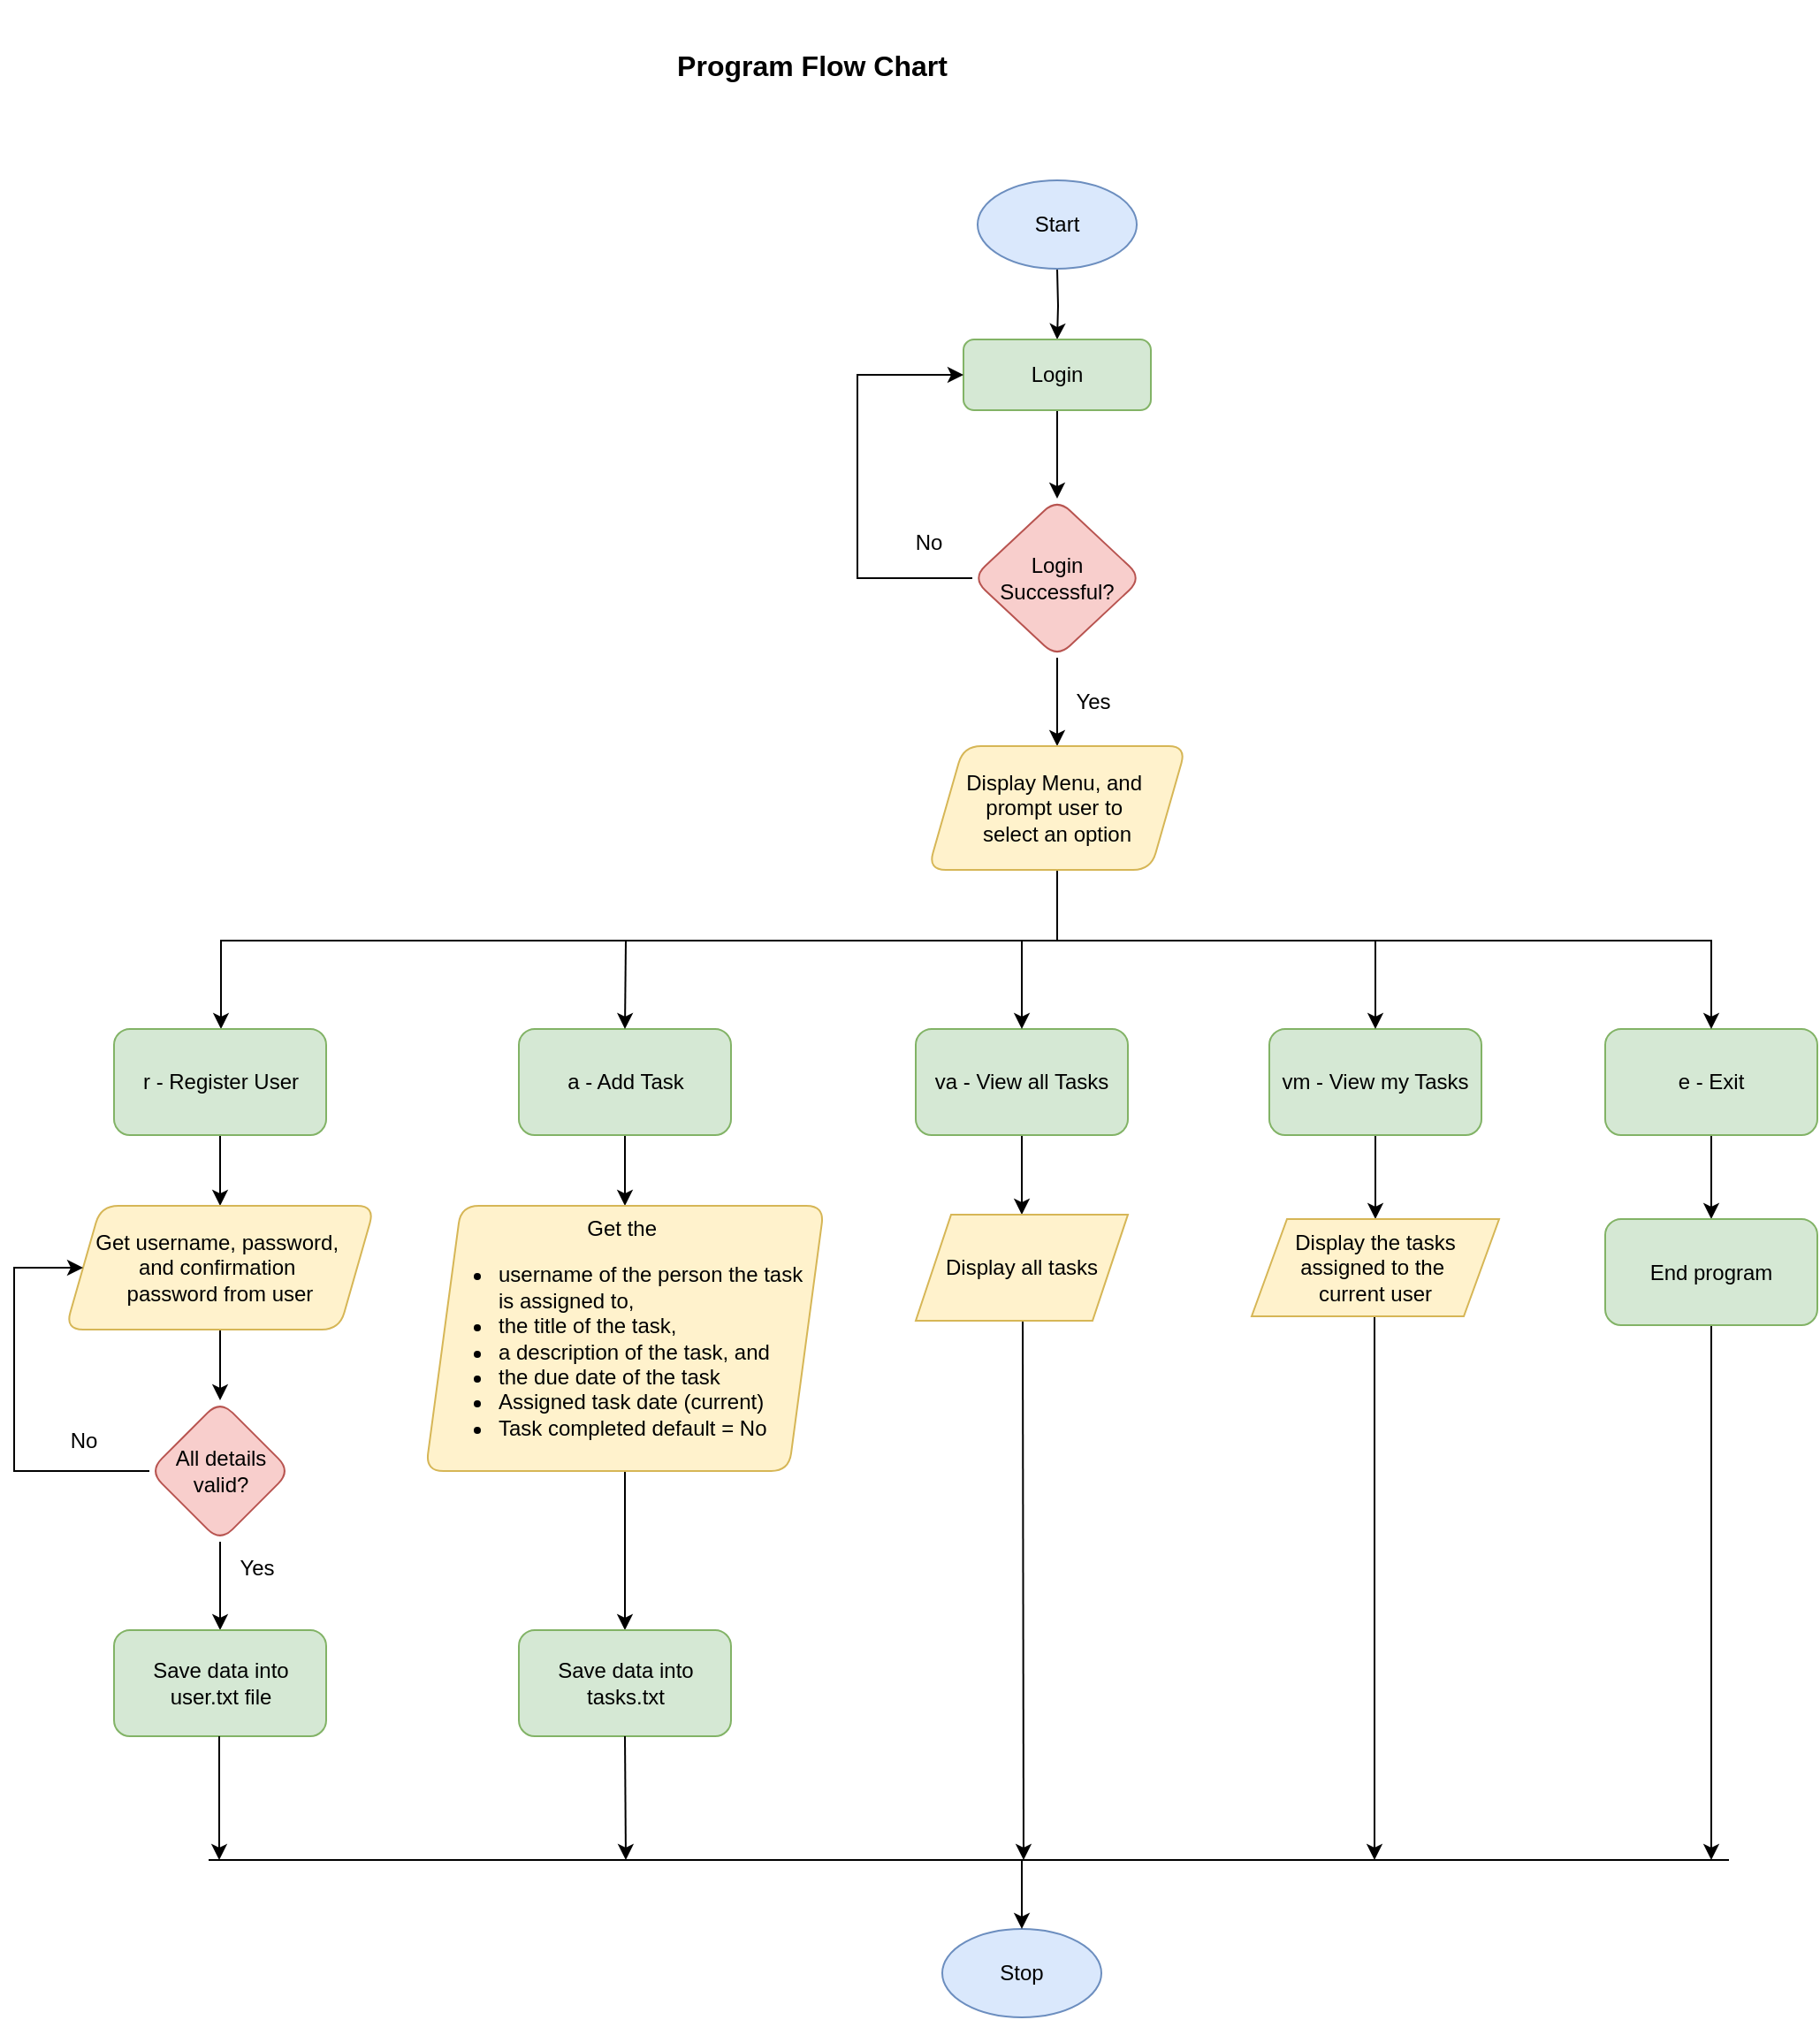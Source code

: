 <mxfile version="24.2.5" type="device">
  <diagram name="Page-1" id="MyYufLwZ9V1vk5FTATLx">
    <mxGraphModel dx="1290" dy="522" grid="1" gridSize="10" guides="1" tooltips="1" connect="1" arrows="1" fold="1" page="1" pageScale="1" pageWidth="827" pageHeight="1169" math="0" shadow="0">
      <root>
        <mxCell id="0" />
        <mxCell id="1" parent="0" />
        <mxCell id="xANKb2tSlBoGjCdF7jR6-1" value="&lt;h1&gt;&lt;b&gt;&lt;font style=&quot;font-size: 16px;&quot;&gt;Program Flow Chart&lt;/font&gt;&lt;/b&gt;&lt;/h1&gt;" style="text;html=1;align=center;verticalAlign=middle;resizable=0;points=[];autosize=1;strokeColor=none;fillColor=none;" vertex="1" parent="1">
          <mxGeometry x="380.5" y="28" width="180" height="70" as="geometry" />
        </mxCell>
        <mxCell id="xANKb2tSlBoGjCdF7jR6-4" value="" style="edgeStyle=orthogonalEdgeStyle;rounded=0;orthogonalLoop=1;jettySize=auto;html=1;" edge="1" parent="1" target="xANKb2tSlBoGjCdF7jR6-3">
          <mxGeometry relative="1" as="geometry">
            <mxPoint x="610" y="180" as="sourcePoint" />
          </mxGeometry>
        </mxCell>
        <mxCell id="xANKb2tSlBoGjCdF7jR6-2" value="Start" style="ellipse;whiteSpace=wrap;html=1;fillColor=#dae8fc;strokeColor=#6c8ebf;" vertex="1" parent="1">
          <mxGeometry x="565" y="130" width="90" height="50" as="geometry" />
        </mxCell>
        <mxCell id="xANKb2tSlBoGjCdF7jR6-6" value="" style="edgeStyle=orthogonalEdgeStyle;rounded=0;orthogonalLoop=1;jettySize=auto;html=1;" edge="1" parent="1" source="xANKb2tSlBoGjCdF7jR6-3" target="xANKb2tSlBoGjCdF7jR6-5">
          <mxGeometry relative="1" as="geometry" />
        </mxCell>
        <mxCell id="xANKb2tSlBoGjCdF7jR6-3" value="Login" style="rounded=1;whiteSpace=wrap;html=1;fillColor=#d5e8d4;strokeColor=#82b366;" vertex="1" parent="1">
          <mxGeometry x="557" y="220" width="106" height="40" as="geometry" />
        </mxCell>
        <mxCell id="xANKb2tSlBoGjCdF7jR6-8" value="" style="edgeStyle=orthogonalEdgeStyle;rounded=0;orthogonalLoop=1;jettySize=auto;html=1;entryX=0;entryY=0.5;entryDx=0;entryDy=0;" edge="1" parent="1" source="xANKb2tSlBoGjCdF7jR6-5" target="xANKb2tSlBoGjCdF7jR6-3">
          <mxGeometry relative="1" as="geometry">
            <mxPoint x="496" y="210" as="targetPoint" />
            <Array as="points">
              <mxPoint x="497" y="355" />
              <mxPoint x="497" y="240" />
            </Array>
          </mxGeometry>
        </mxCell>
        <mxCell id="xANKb2tSlBoGjCdF7jR6-11" value="" style="edgeStyle=orthogonalEdgeStyle;rounded=0;orthogonalLoop=1;jettySize=auto;html=1;" edge="1" parent="1" source="xANKb2tSlBoGjCdF7jR6-5" target="xANKb2tSlBoGjCdF7jR6-10">
          <mxGeometry relative="1" as="geometry" />
        </mxCell>
        <mxCell id="xANKb2tSlBoGjCdF7jR6-5" value="Login Successful?" style="rhombus;whiteSpace=wrap;html=1;rounded=1;fillColor=#f8cecc;strokeColor=#b85450;" vertex="1" parent="1">
          <mxGeometry x="562" y="310" width="96" height="90" as="geometry" />
        </mxCell>
        <mxCell id="xANKb2tSlBoGjCdF7jR6-9" value="No" style="text;html=1;align=center;verticalAlign=middle;resizable=0;points=[];autosize=1;strokeColor=none;fillColor=none;" vertex="1" parent="1">
          <mxGeometry x="517" y="320" width="40" height="30" as="geometry" />
        </mxCell>
        <mxCell id="xANKb2tSlBoGjCdF7jR6-14" value="" style="edgeStyle=orthogonalEdgeStyle;rounded=0;orthogonalLoop=1;jettySize=auto;html=1;exitX=0.5;exitY=1;exitDx=0;exitDy=0;" edge="1" parent="1" source="xANKb2tSlBoGjCdF7jR6-10" target="xANKb2tSlBoGjCdF7jR6-13">
          <mxGeometry relative="1" as="geometry">
            <Array as="points">
              <mxPoint x="610" y="560" />
              <mxPoint x="137" y="560" />
            </Array>
          </mxGeometry>
        </mxCell>
        <mxCell id="xANKb2tSlBoGjCdF7jR6-10" value="Display Menu, and&amp;nbsp;&lt;div&gt;prompt user to&amp;nbsp;&lt;/div&gt;&lt;div&gt;select an option&lt;/div&gt;" style="shape=parallelogram;perimeter=parallelogramPerimeter;whiteSpace=wrap;html=1;fixedSize=1;rounded=1;fillColor=#fff2cc;strokeColor=#d6b656;" vertex="1" parent="1">
          <mxGeometry x="537" y="450" width="146" height="70" as="geometry" />
        </mxCell>
        <mxCell id="xANKb2tSlBoGjCdF7jR6-12" value="Yes" style="text;html=1;align=center;verticalAlign=middle;resizable=0;points=[];autosize=1;strokeColor=none;fillColor=none;" vertex="1" parent="1">
          <mxGeometry x="610" y="410" width="40" height="30" as="geometry" />
        </mxCell>
        <mxCell id="xANKb2tSlBoGjCdF7jR6-16" value="" style="edgeStyle=orthogonalEdgeStyle;rounded=0;orthogonalLoop=1;jettySize=auto;html=1;" edge="1" parent="1" source="xANKb2tSlBoGjCdF7jR6-13" target="xANKb2tSlBoGjCdF7jR6-15">
          <mxGeometry relative="1" as="geometry" />
        </mxCell>
        <mxCell id="xANKb2tSlBoGjCdF7jR6-13" value="r - Register User" style="whiteSpace=wrap;html=1;rounded=1;fillColor=#d5e8d4;strokeColor=#82b366;" vertex="1" parent="1">
          <mxGeometry x="76.5" y="610" width="120" height="60" as="geometry" />
        </mxCell>
        <mxCell id="xANKb2tSlBoGjCdF7jR6-18" value="" style="edgeStyle=orthogonalEdgeStyle;rounded=0;orthogonalLoop=1;jettySize=auto;html=1;" edge="1" parent="1" source="xANKb2tSlBoGjCdF7jR6-15" target="xANKb2tSlBoGjCdF7jR6-17">
          <mxGeometry relative="1" as="geometry" />
        </mxCell>
        <mxCell id="xANKb2tSlBoGjCdF7jR6-15" value="Get username, password,&amp;nbsp;&lt;div&gt;and confirmation&amp;nbsp;&lt;div&gt;password from user&lt;/div&gt;&lt;/div&gt;" style="shape=parallelogram;perimeter=parallelogramPerimeter;whiteSpace=wrap;html=1;fixedSize=1;rounded=1;fillColor=#fff2cc;strokeColor=#d6b656;" vertex="1" parent="1">
          <mxGeometry x="49" y="710" width="175" height="70" as="geometry" />
        </mxCell>
        <mxCell id="xANKb2tSlBoGjCdF7jR6-20" value="" style="edgeStyle=orthogonalEdgeStyle;rounded=0;orthogonalLoop=1;jettySize=auto;html=1;" edge="1" parent="1" source="xANKb2tSlBoGjCdF7jR6-17" target="xANKb2tSlBoGjCdF7jR6-19">
          <mxGeometry relative="1" as="geometry" />
        </mxCell>
        <mxCell id="xANKb2tSlBoGjCdF7jR6-23" value="" style="edgeStyle=orthogonalEdgeStyle;rounded=0;orthogonalLoop=1;jettySize=auto;html=1;entryX=0;entryY=0.5;entryDx=0;entryDy=0;" edge="1" parent="1" source="xANKb2tSlBoGjCdF7jR6-17" target="xANKb2tSlBoGjCdF7jR6-15">
          <mxGeometry relative="1" as="geometry">
            <mxPoint x="19" y="730" as="targetPoint" />
            <Array as="points">
              <mxPoint x="20" y="860" />
              <mxPoint x="20" y="745" />
            </Array>
          </mxGeometry>
        </mxCell>
        <mxCell id="xANKb2tSlBoGjCdF7jR6-17" value="All details valid?" style="rhombus;whiteSpace=wrap;html=1;rounded=1;fillColor=#f8cecc;strokeColor=#b85450;" vertex="1" parent="1">
          <mxGeometry x="96.5" y="820" width="80" height="80" as="geometry" />
        </mxCell>
        <mxCell id="xANKb2tSlBoGjCdF7jR6-19" value="Save data into user.txt file" style="whiteSpace=wrap;html=1;rounded=1;fillColor=#d5e8d4;strokeColor=#82b366;" vertex="1" parent="1">
          <mxGeometry x="76.5" y="950" width="120" height="60" as="geometry" />
        </mxCell>
        <mxCell id="xANKb2tSlBoGjCdF7jR6-21" value="Yes" style="text;html=1;align=center;verticalAlign=middle;resizable=0;points=[];autosize=1;strokeColor=none;fillColor=none;" vertex="1" parent="1">
          <mxGeometry x="136.5" y="900" width="40" height="30" as="geometry" />
        </mxCell>
        <mxCell id="xANKb2tSlBoGjCdF7jR6-24" value="No" style="text;html=1;align=center;verticalAlign=middle;resizable=0;points=[];autosize=1;strokeColor=none;fillColor=none;" vertex="1" parent="1">
          <mxGeometry x="39" y="828" width="40" height="30" as="geometry" />
        </mxCell>
        <mxCell id="xANKb2tSlBoGjCdF7jR6-28" value="" style="edgeStyle=orthogonalEdgeStyle;rounded=0;orthogonalLoop=1;jettySize=auto;html=1;" edge="1" parent="1" source="xANKb2tSlBoGjCdF7jR6-25" target="xANKb2tSlBoGjCdF7jR6-27">
          <mxGeometry relative="1" as="geometry" />
        </mxCell>
        <mxCell id="xANKb2tSlBoGjCdF7jR6-25" value="a - Add Task" style="whiteSpace=wrap;html=1;rounded=1;fillColor=#d5e8d4;strokeColor=#82b366;" vertex="1" parent="1">
          <mxGeometry x="305.5" y="610" width="120" height="60" as="geometry" />
        </mxCell>
        <mxCell id="xANKb2tSlBoGjCdF7jR6-26" value="" style="endArrow=classic;html=1;rounded=0;entryX=0.5;entryY=0;entryDx=0;entryDy=0;" edge="1" parent="1" target="xANKb2tSlBoGjCdF7jR6-25">
          <mxGeometry width="50" height="50" relative="1" as="geometry">
            <mxPoint x="366" y="560" as="sourcePoint" />
            <mxPoint x="440" y="650" as="targetPoint" />
          </mxGeometry>
        </mxCell>
        <mxCell id="xANKb2tSlBoGjCdF7jR6-30" value="" style="edgeStyle=orthogonalEdgeStyle;rounded=0;orthogonalLoop=1;jettySize=auto;html=1;" edge="1" parent="1" source="xANKb2tSlBoGjCdF7jR6-27" target="xANKb2tSlBoGjCdF7jR6-29">
          <mxGeometry relative="1" as="geometry" />
        </mxCell>
        <mxCell id="xANKb2tSlBoGjCdF7jR6-27" value="&lt;div&gt;Get the&amp;nbsp;&lt;/div&gt;&lt;div&gt;&lt;ul&gt;&lt;li style=&quot;text-align: left;&quot;&gt;username of the person the task is assigned to,&amp;nbsp;&lt;/li&gt;&lt;li style=&quot;text-align: left;&quot;&gt;the title of&amp;nbsp;&lt;span style=&quot;background-color: initial;&quot;&gt;the task,&amp;nbsp;&lt;/span&gt;&lt;/li&gt;&lt;li style=&quot;text-align: left;&quot;&gt;&lt;span style=&quot;background-color: initial;&quot;&gt;a description of the task, and&lt;/span&gt;&lt;/li&gt;&lt;li style=&quot;text-align: left;&quot;&gt;the due date of the task&lt;/li&gt;&lt;li style=&quot;text-align: left;&quot;&gt;Assigned task date (current)&lt;/li&gt;&lt;li style=&quot;text-align: left;&quot;&gt;Task completed default = No&lt;/li&gt;&lt;/ul&gt;&lt;/div&gt;" style="shape=parallelogram;perimeter=parallelogramPerimeter;whiteSpace=wrap;html=1;fixedSize=1;rounded=1;align=center;fillColor=#fff2cc;strokeColor=#d6b656;" vertex="1" parent="1">
          <mxGeometry x="252.81" y="710" width="225.37" height="150" as="geometry" />
        </mxCell>
        <mxCell id="xANKb2tSlBoGjCdF7jR6-29" value="Save data into tasks.txt" style="whiteSpace=wrap;html=1;rounded=1;fillColor=#d5e8d4;strokeColor=#82b366;" vertex="1" parent="1">
          <mxGeometry x="305.505" y="950" width="120" height="60" as="geometry" />
        </mxCell>
        <mxCell id="xANKb2tSlBoGjCdF7jR6-56" value="" style="edgeStyle=orthogonalEdgeStyle;rounded=0;orthogonalLoop=1;jettySize=auto;html=1;" edge="1" parent="1" source="xANKb2tSlBoGjCdF7jR6-31" target="xANKb2tSlBoGjCdF7jR6-55">
          <mxGeometry relative="1" as="geometry" />
        </mxCell>
        <mxCell id="xANKb2tSlBoGjCdF7jR6-31" value="va - View all Tasks" style="whiteSpace=wrap;html=1;rounded=1;fillColor=#d5e8d4;strokeColor=#82b366;" vertex="1" parent="1">
          <mxGeometry x="530" y="610" width="120" height="60" as="geometry" />
        </mxCell>
        <mxCell id="xANKb2tSlBoGjCdF7jR6-32" value="" style="endArrow=classic;html=1;rounded=0;entryX=0.5;entryY=0;entryDx=0;entryDy=0;" edge="1" parent="1" target="xANKb2tSlBoGjCdF7jR6-31">
          <mxGeometry width="50" height="50" relative="1" as="geometry">
            <mxPoint x="470" y="560" as="sourcePoint" />
            <mxPoint x="580" y="550" as="targetPoint" />
            <Array as="points">
              <mxPoint x="590" y="560" />
            </Array>
          </mxGeometry>
        </mxCell>
        <mxCell id="xANKb2tSlBoGjCdF7jR6-37" value="" style="edgeStyle=orthogonalEdgeStyle;rounded=0;orthogonalLoop=1;jettySize=auto;html=1;entryX=0.5;entryY=0;entryDx=0;entryDy=0;" edge="1" parent="1" source="xANKb2tSlBoGjCdF7jR6-35" target="xANKb2tSlBoGjCdF7jR6-58">
          <mxGeometry relative="1" as="geometry">
            <mxPoint x="790" y="710" as="targetPoint" />
          </mxGeometry>
        </mxCell>
        <mxCell id="xANKb2tSlBoGjCdF7jR6-35" value="vm - View my Tasks" style="whiteSpace=wrap;html=1;rounded=1;fillColor=#d5e8d4;strokeColor=#82b366;" vertex="1" parent="1">
          <mxGeometry x="730" y="610" width="120" height="60" as="geometry" />
        </mxCell>
        <mxCell id="xANKb2tSlBoGjCdF7jR6-38" value="" style="endArrow=classic;html=1;rounded=0;entryX=0.5;entryY=0;entryDx=0;entryDy=0;" edge="1" parent="1" target="xANKb2tSlBoGjCdF7jR6-35">
          <mxGeometry width="50" height="50" relative="1" as="geometry">
            <mxPoint x="590" y="560" as="sourcePoint" />
            <mxPoint x="740" y="535" as="targetPoint" />
            <Array as="points">
              <mxPoint x="790" y="560" />
            </Array>
          </mxGeometry>
        </mxCell>
        <mxCell id="xANKb2tSlBoGjCdF7jR6-42" value="Stop" style="ellipse;whiteSpace=wrap;html=1;fillColor=#dae8fc;strokeColor=#6c8ebf;" vertex="1" parent="1">
          <mxGeometry x="545" y="1119" width="90" height="50" as="geometry" />
        </mxCell>
        <mxCell id="xANKb2tSlBoGjCdF7jR6-43" value="" style="endArrow=none;html=1;rounded=0;" edge="1" parent="1">
          <mxGeometry width="50" height="50" relative="1" as="geometry">
            <mxPoint x="130" y="1080" as="sourcePoint" />
            <mxPoint x="990" y="1080" as="targetPoint" />
          </mxGeometry>
        </mxCell>
        <mxCell id="xANKb2tSlBoGjCdF7jR6-44" value="" style="endArrow=classic;html=1;rounded=0;entryX=0.5;entryY=0;entryDx=0;entryDy=0;" edge="1" parent="1" target="xANKb2tSlBoGjCdF7jR6-42">
          <mxGeometry width="50" height="50" relative="1" as="geometry">
            <mxPoint x="590" y="1080" as="sourcePoint" />
            <mxPoint x="440" y="1110" as="targetPoint" />
          </mxGeometry>
        </mxCell>
        <mxCell id="xANKb2tSlBoGjCdF7jR6-47" value="" style="endArrow=classic;html=1;rounded=0;exitX=0.5;exitY=1;exitDx=0;exitDy=0;" edge="1" parent="1" source="xANKb2tSlBoGjCdF7jR6-29">
          <mxGeometry width="50" height="50" relative="1" as="geometry">
            <mxPoint x="390" y="1160" as="sourcePoint" />
            <mxPoint x="366" y="1080" as="targetPoint" />
          </mxGeometry>
        </mxCell>
        <mxCell id="xANKb2tSlBoGjCdF7jR6-50" value="" style="endArrow=classic;html=1;rounded=0;" edge="1" parent="1">
          <mxGeometry width="50" height="50" relative="1" as="geometry">
            <mxPoint x="136" y="1010" as="sourcePoint" />
            <mxPoint x="136" y="1080" as="targetPoint" />
          </mxGeometry>
        </mxCell>
        <mxCell id="xANKb2tSlBoGjCdF7jR6-51" value="" style="endArrow=classic;html=1;rounded=0;exitX=0.5;exitY=1;exitDx=0;exitDy=0;" edge="1" parent="1">
          <mxGeometry width="50" height="50" relative="1" as="geometry">
            <mxPoint x="590.5" y="770" as="sourcePoint" />
            <mxPoint x="591" y="1080" as="targetPoint" />
          </mxGeometry>
        </mxCell>
        <mxCell id="xANKb2tSlBoGjCdF7jR6-52" value="" style="endArrow=classic;html=1;rounded=0;exitX=0.5;exitY=1;exitDx=0;exitDy=0;" edge="1" parent="1">
          <mxGeometry width="50" height="50" relative="1" as="geometry">
            <mxPoint x="789.5" y="770" as="sourcePoint" />
            <mxPoint x="789.5" y="1080" as="targetPoint" />
          </mxGeometry>
        </mxCell>
        <mxCell id="xANKb2tSlBoGjCdF7jR6-61" value="" style="edgeStyle=orthogonalEdgeStyle;rounded=0;orthogonalLoop=1;jettySize=auto;html=1;" edge="1" parent="1" source="xANKb2tSlBoGjCdF7jR6-53" target="xANKb2tSlBoGjCdF7jR6-60">
          <mxGeometry relative="1" as="geometry" />
        </mxCell>
        <mxCell id="xANKb2tSlBoGjCdF7jR6-53" value="e - Exit" style="whiteSpace=wrap;html=1;rounded=1;fillColor=#d5e8d4;strokeColor=#82b366;" vertex="1" parent="1">
          <mxGeometry x="920" y="610" width="120" height="60" as="geometry" />
        </mxCell>
        <mxCell id="xANKb2tSlBoGjCdF7jR6-55" value="Display all tasks" style="shape=parallelogram;perimeter=parallelogramPerimeter;whiteSpace=wrap;html=1;fixedSize=1;fillColor=#fff2cc;strokeColor=#d6b656;" vertex="1" parent="1">
          <mxGeometry x="530" y="715" width="120" height="60" as="geometry" />
        </mxCell>
        <mxCell id="xANKb2tSlBoGjCdF7jR6-58" value="Display the tasks assigned to the&amp;nbsp;&lt;div&gt;current user&lt;/div&gt;" style="shape=parallelogram;perimeter=parallelogramPerimeter;whiteSpace=wrap;html=1;fixedSize=1;fillColor=#fff2cc;strokeColor=#d6b656;" vertex="1" parent="1">
          <mxGeometry x="720" y="717.5" width="140" height="55" as="geometry" />
        </mxCell>
        <mxCell id="xANKb2tSlBoGjCdF7jR6-64" value="" style="edgeStyle=orthogonalEdgeStyle;rounded=0;orthogonalLoop=1;jettySize=auto;html=1;" edge="1" parent="1" source="xANKb2tSlBoGjCdF7jR6-60">
          <mxGeometry relative="1" as="geometry">
            <mxPoint x="980" y="1080" as="targetPoint" />
          </mxGeometry>
        </mxCell>
        <mxCell id="xANKb2tSlBoGjCdF7jR6-60" value="End program" style="whiteSpace=wrap;html=1;rounded=1;fillColor=#d5e8d4;strokeColor=#82b366;" vertex="1" parent="1">
          <mxGeometry x="920" y="717.5" width="120" height="60" as="geometry" />
        </mxCell>
        <mxCell id="xANKb2tSlBoGjCdF7jR6-62" value="" style="endArrow=classic;html=1;rounded=0;entryX=0.5;entryY=0;entryDx=0;entryDy=0;" edge="1" parent="1" target="xANKb2tSlBoGjCdF7jR6-53">
          <mxGeometry width="50" height="50" relative="1" as="geometry">
            <mxPoint x="790" y="560" as="sourcePoint" />
            <mxPoint x="970" y="500" as="targetPoint" />
            <Array as="points">
              <mxPoint x="980" y="560" />
            </Array>
          </mxGeometry>
        </mxCell>
      </root>
    </mxGraphModel>
  </diagram>
</mxfile>
